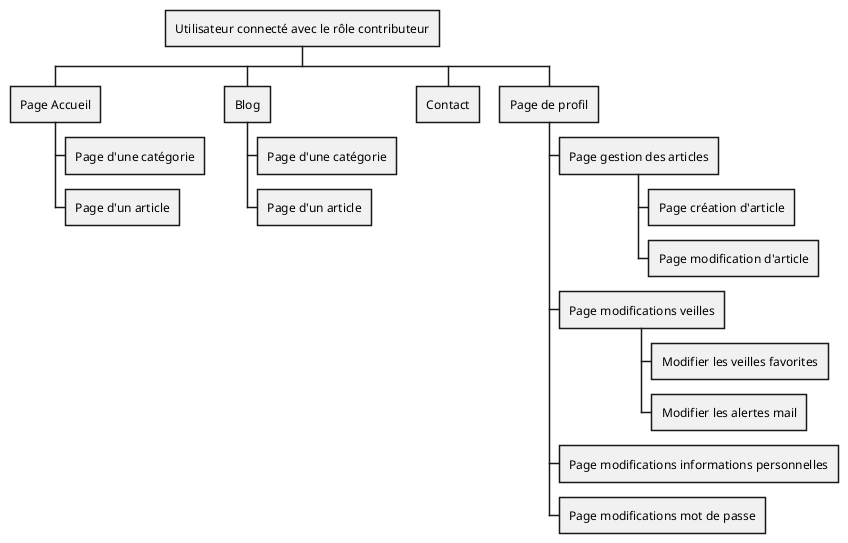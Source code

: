 @startwbs
+ Utilisateur connecté avec le rôle contributeur
++ Page Accueil
+++ Page d'une catégorie
+++ Page d'un article
++ Blog
+++ Page d'une catégorie
+++ Page d'un article
++ Contact
++ Page de profil
+++ Page gestion des articles
++++ Page création d'article
++++ Page modification d'article
+++ Page modifications veilles
++++ Modifier les veilles favorites
++++ Modifier les alertes mail
+++ Page modifications informations personnelles
+++ Page modifications mot de passe
@endwbs
